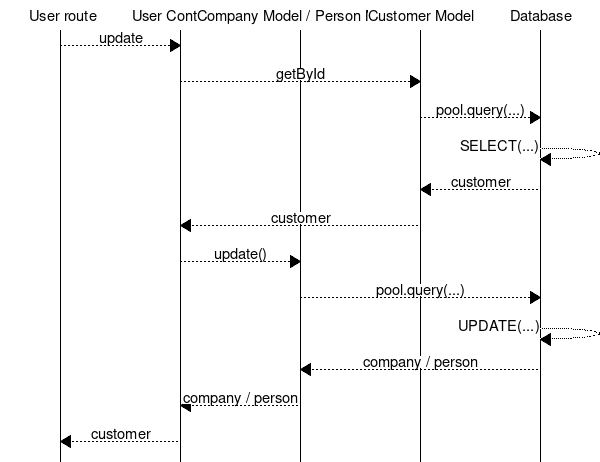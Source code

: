 msc {
  customerRoute [label=" User route"],
  customerController [label="User Controller"],
  companyModel_personModel  [ label = "Company Model / Person Model"],
  customerModel [label="Customer Model"],
  database [label="Database"];


customerRoute >> customerController [ label ="update"];
customerController >> customerModel [ label = "getById"];
customerModel >> database [label = "pool.query(...)"];
database >> database [label = "SELECT(...)"];
database >> customerModel [label = "customer"];
customerModel >> customerController [label = "customer"];
customerController >> companyModel_personModel  [ label = "update()"];
companyModel_personModel  >> database [ label = "pool.query(...)"];
database >> database [ label = "UPDATE(...)"];
database >> companyModel_personModel  [ label = "company / person"];
companyModel_personModel  >> customerController [ label = "company / person"];
customerController >> customerRoute [ label = "customer"];
  
}